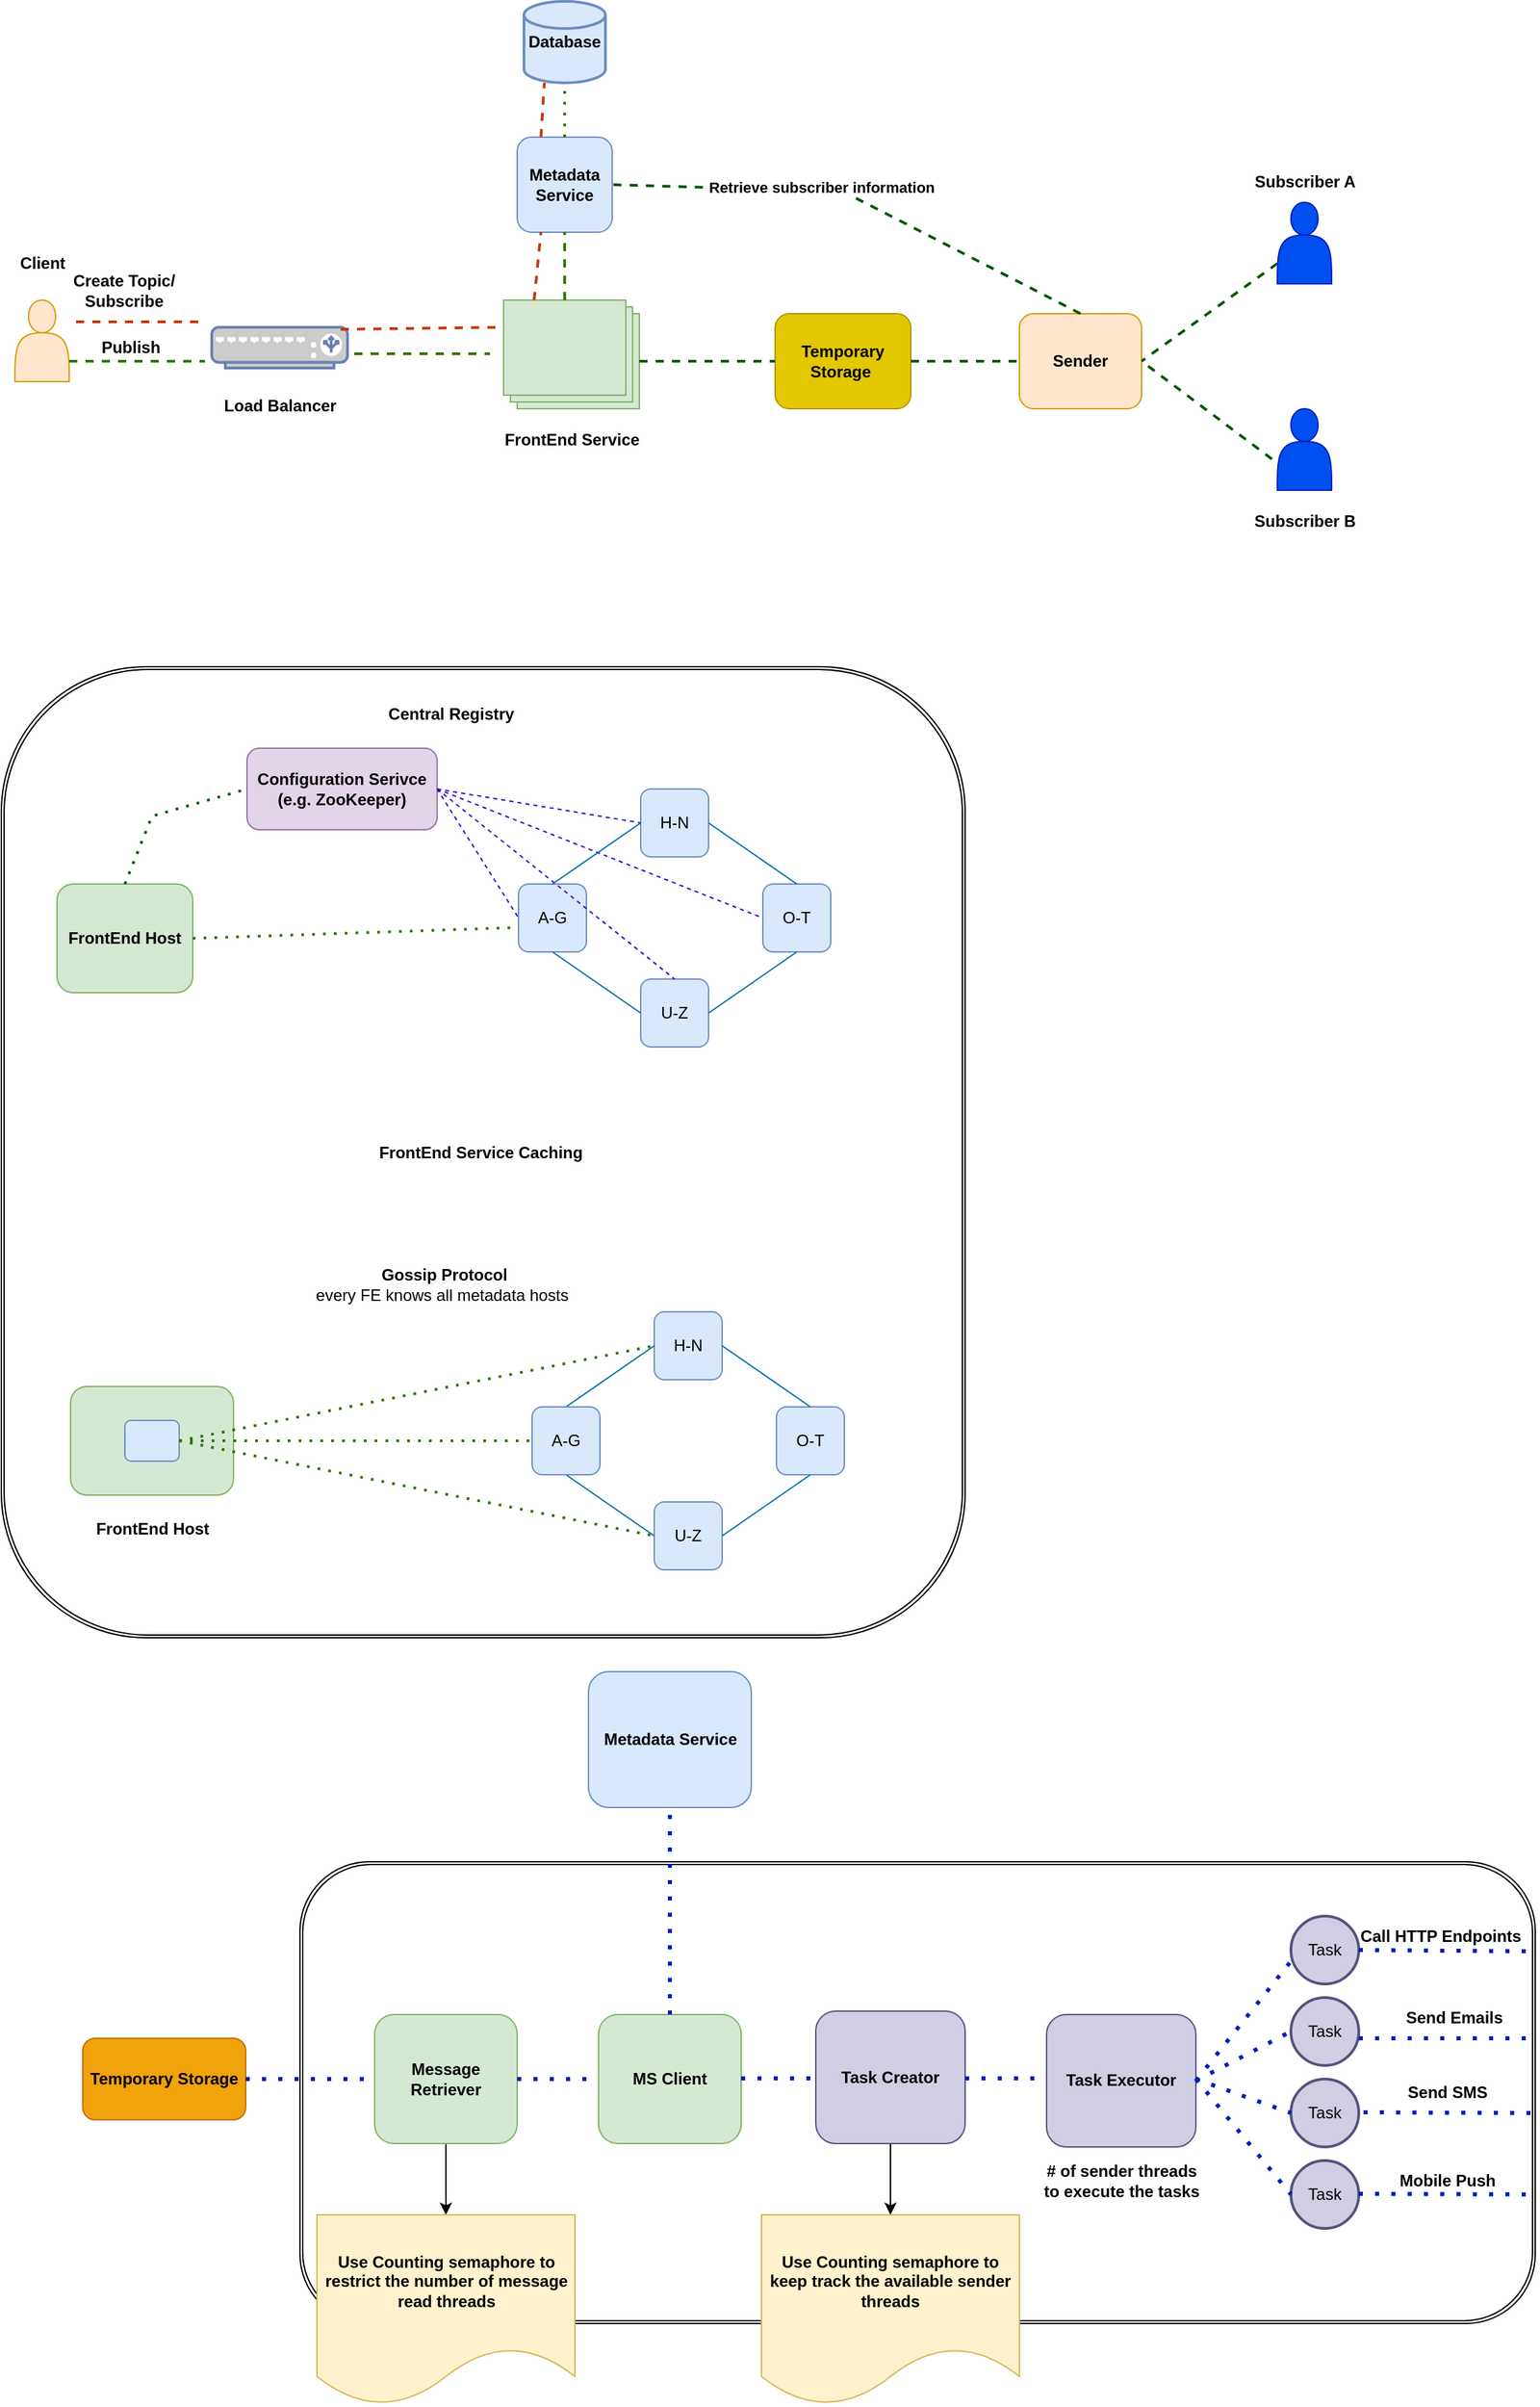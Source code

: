 <mxfile version="23.0.1" type="github">
  <diagram name="Page-1" id="kw73sMLuFBZzSXrxka9F">
    <mxGraphModel dx="1591" dy="1071" grid="1" gridSize="10" guides="1" tooltips="1" connect="1" arrows="1" fold="1" page="1" pageScale="1" pageWidth="827" pageHeight="1169" math="0" shadow="0">
      <root>
        <mxCell id="0" />
        <mxCell id="1" parent="0" />
        <mxCell id="LD-EiIfS64pIhnvLD3iC-20" value="" style="shape=actor;whiteSpace=wrap;html=1;fillColor=#ffe6cc;strokeColor=#d79b00;" vertex="1" parent="1">
          <mxGeometry x="40" y="240" width="40" height="60" as="geometry" />
        </mxCell>
        <mxCell id="LD-EiIfS64pIhnvLD3iC-21" value="&lt;b&gt;Client&lt;/b&gt;" style="text;html=1;align=center;verticalAlign=middle;resizable=0;points=[];autosize=1;strokeColor=none;fillColor=none;" vertex="1" parent="1">
          <mxGeometry x="30" y="198" width="60" height="30" as="geometry" />
        </mxCell>
        <mxCell id="LD-EiIfS64pIhnvLD3iC-37" value="" style="group" vertex="1" connectable="0" parent="1">
          <mxGeometry x="180" y="260" width="110" height="73" as="geometry" />
        </mxCell>
        <mxCell id="LD-EiIfS64pIhnvLD3iC-35" value="" style="fontColor=#0066CC;verticalAlign=top;verticalLabelPosition=bottom;labelPosition=center;align=center;html=1;outlineConnect=0;fillColor=#CCCCCC;strokeColor=#6881B3;gradientColor=none;gradientDirection=north;strokeWidth=2;shape=mxgraph.networks.load_balancer;" vertex="1" parent="LD-EiIfS64pIhnvLD3iC-37">
          <mxGeometry x="5" width="100" height="30" as="geometry" />
        </mxCell>
        <mxCell id="LD-EiIfS64pIhnvLD3iC-36" value="&lt;b&gt;Load Balancer&lt;/b&gt;" style="text;html=1;align=center;verticalAlign=middle;resizable=0;points=[];autosize=1;strokeColor=none;fillColor=none;" vertex="1" parent="LD-EiIfS64pIhnvLD3iC-37">
          <mxGeometry y="43" width="110" height="30" as="geometry" />
        </mxCell>
        <mxCell id="LD-EiIfS64pIhnvLD3iC-41" value="" style="verticalLabelPosition=bottom;verticalAlign=top;html=1;shape=mxgraph.basic.layered_rect;dx=10;outlineConnect=0;whiteSpace=wrap;fillColor=#d5e8d4;strokeColor=#82b366;" vertex="1" parent="1">
          <mxGeometry x="400" y="240" width="100" height="80" as="geometry" />
        </mxCell>
        <mxCell id="LD-EiIfS64pIhnvLD3iC-42" value="" style="endArrow=none;dashed=1;html=1;rounded=0;exitX=1;exitY=0.75;exitDx=0;exitDy=0;strokeWidth=2;fillColor=#60a917;strokeColor=#2D7600;" edge="1" parent="1">
          <mxGeometry width="50" height="50" relative="1" as="geometry">
            <mxPoint x="290" y="279.5" as="sourcePoint" />
            <mxPoint x="390" y="279.5" as="targetPoint" />
          </mxGeometry>
        </mxCell>
        <mxCell id="LD-EiIfS64pIhnvLD3iC-43" value="&lt;b&gt;FrontEnd Service&lt;/b&gt;" style="text;html=1;align=center;verticalAlign=middle;resizable=0;points=[];autosize=1;strokeColor=none;fillColor=none;" vertex="1" parent="1">
          <mxGeometry x="390" y="328" width="120" height="30" as="geometry" />
        </mxCell>
        <mxCell id="LD-EiIfS64pIhnvLD3iC-44" value="&lt;b&gt;Metadata Service&lt;/b&gt;" style="rounded=1;whiteSpace=wrap;html=1;fillColor=#dae8fc;strokeColor=#6c8ebf;" vertex="1" parent="1">
          <mxGeometry x="410" y="120" width="70" height="70" as="geometry" />
        </mxCell>
        <mxCell id="LD-EiIfS64pIhnvLD3iC-45" value="&lt;b&gt;Database&lt;/b&gt;" style="strokeWidth=2;html=1;shape=mxgraph.flowchart.database;whiteSpace=wrap;fillColor=#dae8fc;strokeColor=#6c8ebf;" vertex="1" parent="1">
          <mxGeometry x="415" y="20" width="60" height="60" as="geometry" />
        </mxCell>
        <mxCell id="LD-EiIfS64pIhnvLD3iC-46" value="" style="endArrow=none;dashed=1;html=1;rounded=0;exitX=0;exitY=0;exitDx=45;exitDy=0;exitPerimeter=0;entryX=0.5;entryY=1;entryDx=0;entryDy=0;strokeWidth=2;fillColor=#60a917;strokeColor=#2D7600;" edge="1" parent="1" source="LD-EiIfS64pIhnvLD3iC-41" target="LD-EiIfS64pIhnvLD3iC-44">
          <mxGeometry width="50" height="50" relative="1" as="geometry">
            <mxPoint x="390" y="240" as="sourcePoint" />
            <mxPoint x="440" y="190" as="targetPoint" />
          </mxGeometry>
        </mxCell>
        <mxCell id="LD-EiIfS64pIhnvLD3iC-47" value="" style="endArrow=none;dashed=1;html=1;dashPattern=1 3;strokeWidth=2;rounded=0;exitX=0.5;exitY=0;exitDx=0;exitDy=0;entryX=0.5;entryY=1;entryDx=0;entryDy=0;entryPerimeter=0;fillColor=#60a917;strokeColor=#2D7600;" edge="1" parent="1" source="LD-EiIfS64pIhnvLD3iC-44" target="LD-EiIfS64pIhnvLD3iC-45">
          <mxGeometry width="50" height="50" relative="1" as="geometry">
            <mxPoint x="390" y="240" as="sourcePoint" />
            <mxPoint x="440" y="190" as="targetPoint" />
          </mxGeometry>
        </mxCell>
        <mxCell id="LD-EiIfS64pIhnvLD3iC-48" value="&lt;b&gt;Temporary Storage&amp;nbsp;&lt;/b&gt;" style="rounded=1;whiteSpace=wrap;html=1;fillColor=#e3c800;strokeColor=#B09500;fontColor=#000000;" vertex="1" parent="1">
          <mxGeometry x="600" y="250" width="100" height="70" as="geometry" />
        </mxCell>
        <mxCell id="LD-EiIfS64pIhnvLD3iC-49" value="" style="endArrow=none;dashed=1;html=1;rounded=0;exitX=0;exitY=0;exitDx=100;exitDy=45;exitPerimeter=0;entryX=0;entryY=0.5;entryDx=0;entryDy=0;strokeWidth=2;fillColor=#008a00;strokeColor=#005700;" edge="1" parent="1" source="LD-EiIfS64pIhnvLD3iC-41" target="LD-EiIfS64pIhnvLD3iC-48">
          <mxGeometry width="50" height="50" relative="1" as="geometry">
            <mxPoint x="390" y="240" as="sourcePoint" />
            <mxPoint x="440" y="190" as="targetPoint" />
          </mxGeometry>
        </mxCell>
        <mxCell id="LD-EiIfS64pIhnvLD3iC-50" value="&lt;b&gt;Sender&lt;/b&gt;" style="rounded=1;whiteSpace=wrap;html=1;fillColor=#ffe6cc;strokeColor=#d79b00;" vertex="1" parent="1">
          <mxGeometry x="780" y="250" width="90" height="70" as="geometry" />
        </mxCell>
        <mxCell id="LD-EiIfS64pIhnvLD3iC-56" value="" style="endArrow=none;dashed=1;html=1;rounded=0;entryX=1;entryY=0.5;entryDx=0;entryDy=0;exitX=0;exitY=0.75;exitDx=0;exitDy=0;strokeWidth=2;fillColor=#008a00;strokeColor=#005700;" edge="1" parent="1" source="LD-EiIfS64pIhnvLD3iC-54" target="LD-EiIfS64pIhnvLD3iC-50">
          <mxGeometry width="50" height="50" relative="1" as="geometry">
            <mxPoint x="390" y="240" as="sourcePoint" />
            <mxPoint x="440" y="190" as="targetPoint" />
          </mxGeometry>
        </mxCell>
        <mxCell id="LD-EiIfS64pIhnvLD3iC-57" value="" style="endArrow=none;dashed=1;html=1;rounded=0;entryX=1;entryY=0.5;entryDx=0;entryDy=0;exitX=-0.1;exitY=0.617;exitDx=0;exitDy=0;strokeWidth=2;exitPerimeter=0;fillColor=#008a00;strokeColor=#005700;" edge="1" parent="1" source="LD-EiIfS64pIhnvLD3iC-55" target="LD-EiIfS64pIhnvLD3iC-50">
          <mxGeometry width="50" height="50" relative="1" as="geometry">
            <mxPoint x="980" y="223" as="sourcePoint" />
            <mxPoint x="880" y="295" as="targetPoint" />
          </mxGeometry>
        </mxCell>
        <mxCell id="LD-EiIfS64pIhnvLD3iC-59" value="" style="group" vertex="1" connectable="0" parent="1">
          <mxGeometry x="945" y="138" width="95" height="90" as="geometry" />
        </mxCell>
        <mxCell id="LD-EiIfS64pIhnvLD3iC-54" value="" style="shape=actor;whiteSpace=wrap;html=1;fillColor=#0050ef;strokeColor=#001DBC;fontColor=#ffffff;" vertex="1" parent="LD-EiIfS64pIhnvLD3iC-59">
          <mxGeometry x="25" y="30" width="40" height="60" as="geometry" />
        </mxCell>
        <mxCell id="LD-EiIfS64pIhnvLD3iC-58" value="&lt;b&gt;Subscriber A&lt;/b&gt;" style="text;html=1;align=center;verticalAlign=middle;resizable=0;points=[];autosize=1;strokeColor=none;fillColor=none;" vertex="1" parent="LD-EiIfS64pIhnvLD3iC-59">
          <mxGeometry x="-5" width="100" height="30" as="geometry" />
        </mxCell>
        <mxCell id="LD-EiIfS64pIhnvLD3iC-61" value="" style="group" vertex="1" connectable="0" parent="1">
          <mxGeometry x="945" y="320" width="95" height="98" as="geometry" />
        </mxCell>
        <mxCell id="LD-EiIfS64pIhnvLD3iC-55" value="" style="shape=actor;whiteSpace=wrap;html=1;fillColor=#0050ef;fontColor=#ffffff;strokeColor=#001DBC;" vertex="1" parent="LD-EiIfS64pIhnvLD3iC-61">
          <mxGeometry x="25" width="40" height="60" as="geometry" />
        </mxCell>
        <mxCell id="LD-EiIfS64pIhnvLD3iC-60" value="&lt;b&gt;Subscriber B&lt;/b&gt;" style="text;html=1;align=center;verticalAlign=middle;resizable=0;points=[];autosize=1;strokeColor=none;fillColor=none;" vertex="1" parent="LD-EiIfS64pIhnvLD3iC-61">
          <mxGeometry x="-5" y="68" width="100" height="30" as="geometry" />
        </mxCell>
        <mxCell id="LD-EiIfS64pIhnvLD3iC-62" value="" style="endArrow=none;dashed=1;html=1;rounded=0;exitX=0.5;exitY=0;exitDx=0;exitDy=0;entryX=1;entryY=0.5;entryDx=0;entryDy=0;strokeWidth=2;fillColor=#008a00;strokeColor=#005700;" edge="1" parent="1" source="LD-EiIfS64pIhnvLD3iC-50" target="LD-EiIfS64pIhnvLD3iC-44">
          <mxGeometry width="50" height="50" relative="1" as="geometry">
            <mxPoint x="390" y="240" as="sourcePoint" />
            <mxPoint x="440" y="190" as="targetPoint" />
            <Array as="points">
              <mxPoint x="650" y="160" />
            </Array>
          </mxGeometry>
        </mxCell>
        <mxCell id="LD-EiIfS64pIhnvLD3iC-63" value="&lt;b&gt;Retrieve subscriber information&lt;/b&gt;" style="edgeLabel;html=1;align=center;verticalAlign=middle;resizable=0;points=[];" vertex="1" connectable="0" parent="LD-EiIfS64pIhnvLD3iC-62">
          <mxGeometry x="0.161" y="-3" relative="1" as="geometry">
            <mxPoint as="offset" />
          </mxGeometry>
        </mxCell>
        <mxCell id="LD-EiIfS64pIhnvLD3iC-64" value="" style="endArrow=none;dashed=1;html=1;rounded=0;exitX=1;exitY=0.5;exitDx=0;exitDy=0;entryX=0;entryY=0.5;entryDx=0;entryDy=0;strokeWidth=2;fillColor=#008a00;strokeColor=#005700;" edge="1" parent="1" source="LD-EiIfS64pIhnvLD3iC-48" target="LD-EiIfS64pIhnvLD3iC-50">
          <mxGeometry width="50" height="50" relative="1" as="geometry">
            <mxPoint x="390" y="240" as="sourcePoint" />
            <mxPoint x="440" y="190" as="targetPoint" />
          </mxGeometry>
        </mxCell>
        <mxCell id="LD-EiIfS64pIhnvLD3iC-67" value="" style="group" vertex="1" connectable="0" parent="1">
          <mxGeometry x="75" y="213" width="105" height="43" as="geometry" />
        </mxCell>
        <mxCell id="LD-EiIfS64pIhnvLD3iC-65" value="" style="endArrow=none;dashed=1;html=1;rounded=0;exitX=-0.071;exitY=-0.133;exitDx=0;exitDy=0;exitPerimeter=0;fillColor=#fa6800;strokeColor=#C73500;strokeWidth=2;" edge="1" parent="LD-EiIfS64pIhnvLD3iC-67" source="LD-EiIfS64pIhnvLD3iC-39">
          <mxGeometry width="50" height="50" relative="1" as="geometry">
            <mxPoint x="315" y="27" as="sourcePoint" />
            <mxPoint x="105" y="43" as="targetPoint" />
          </mxGeometry>
        </mxCell>
        <mxCell id="LD-EiIfS64pIhnvLD3iC-66" value="&lt;b&gt;Create Topic/&lt;br&gt;Subscribe&lt;/b&gt;" style="text;html=1;align=center;verticalAlign=middle;resizable=0;points=[];autosize=1;strokeColor=none;fillColor=none;" vertex="1" parent="LD-EiIfS64pIhnvLD3iC-67">
          <mxGeometry x="-5" width="100" height="40" as="geometry" />
        </mxCell>
        <mxCell id="LD-EiIfS64pIhnvLD3iC-68" value="" style="group" vertex="1" connectable="0" parent="1">
          <mxGeometry x="90" y="260" width="90" height="30" as="geometry" />
        </mxCell>
        <mxCell id="LD-EiIfS64pIhnvLD3iC-38" value="" style="endArrow=none;dashed=1;html=1;rounded=0;exitX=1;exitY=0.75;exitDx=0;exitDy=0;strokeWidth=2;fillColor=#60a917;strokeColor=#2D7600;" edge="1" parent="LD-EiIfS64pIhnvLD3iC-68" source="LD-EiIfS64pIhnvLD3iC-20">
          <mxGeometry width="50" height="50" relative="1" as="geometry">
            <mxPoint x="300" y="220" as="sourcePoint" />
            <mxPoint x="90" y="25" as="targetPoint" />
          </mxGeometry>
        </mxCell>
        <mxCell id="LD-EiIfS64pIhnvLD3iC-39" value="&lt;b&gt;Publish&lt;/b&gt;" style="text;html=1;align=center;verticalAlign=middle;resizable=0;points=[];autosize=1;strokeColor=none;fillColor=none;" vertex="1" parent="LD-EiIfS64pIhnvLD3iC-68">
          <mxGeometry width="70" height="30" as="geometry" />
        </mxCell>
        <mxCell id="LD-EiIfS64pIhnvLD3iC-69" value="" style="endArrow=none;dashed=1;html=1;rounded=0;exitX=0.95;exitY=0.05;exitDx=0;exitDy=0;exitPerimeter=0;strokeWidth=2;fillColor=#fa6800;strokeColor=#C73500;" edge="1" parent="1" source="LD-EiIfS64pIhnvLD3iC-35">
          <mxGeometry width="50" height="50" relative="1" as="geometry">
            <mxPoint x="390" y="240" as="sourcePoint" />
            <mxPoint x="400" y="260" as="targetPoint" />
          </mxGeometry>
        </mxCell>
        <mxCell id="LD-EiIfS64pIhnvLD3iC-70" value="" style="endArrow=none;dashed=1;html=1;rounded=0;exitX=0;exitY=0;exitDx=22.5;exitDy=0;exitPerimeter=0;entryX=0.25;entryY=1;entryDx=0;entryDy=0;fillColor=#fa6800;strokeColor=#C73500;strokeWidth=2;" edge="1" parent="1" source="LD-EiIfS64pIhnvLD3iC-41" target="LD-EiIfS64pIhnvLD3iC-44">
          <mxGeometry width="50" height="50" relative="1" as="geometry">
            <mxPoint x="390" y="240" as="sourcePoint" />
            <mxPoint x="440" y="190" as="targetPoint" />
          </mxGeometry>
        </mxCell>
        <mxCell id="LD-EiIfS64pIhnvLD3iC-71" value="" style="endArrow=none;dashed=1;html=1;rounded=0;exitX=0.25;exitY=0;exitDx=0;exitDy=0;entryX=0.25;entryY=1;entryDx=0;entryDy=0;entryPerimeter=0;strokeWidth=2;fillColor=#fa6800;strokeColor=#C73500;" edge="1" parent="1" source="LD-EiIfS64pIhnvLD3iC-44" target="LD-EiIfS64pIhnvLD3iC-45">
          <mxGeometry width="50" height="50" relative="1" as="geometry">
            <mxPoint x="390" y="240" as="sourcePoint" />
            <mxPoint x="440" y="190" as="targetPoint" />
          </mxGeometry>
        </mxCell>
        <mxCell id="LD-EiIfS64pIhnvLD3iC-106" value="" style="group" vertex="1" connectable="0" parent="1">
          <mxGeometry x="30" y="510" width="710" height="715" as="geometry" />
        </mxCell>
        <mxCell id="LD-EiIfS64pIhnvLD3iC-105" value="&lt;b&gt;FrontEnd Service Caching&amp;nbsp;&lt;/b&gt;" style="shape=ext;double=1;rounded=1;whiteSpace=wrap;html=1;" vertex="1" parent="LD-EiIfS64pIhnvLD3iC-106">
          <mxGeometry width="710" height="715" as="geometry" />
        </mxCell>
        <mxCell id="LD-EiIfS64pIhnvLD3iC-72" value="&lt;b&gt;FrontEnd Host&lt;/b&gt;" style="rounded=1;whiteSpace=wrap;html=1;fillColor=#d5e8d4;strokeColor=#82b366;" vertex="1" parent="LD-EiIfS64pIhnvLD3iC-106">
          <mxGeometry x="41" y="160" width="100" height="80" as="geometry" />
        </mxCell>
        <mxCell id="LD-EiIfS64pIhnvLD3iC-73" value="&lt;b&gt;Configuration Serivce (e.g. ZooKeeper)&lt;/b&gt;" style="rounded=1;whiteSpace=wrap;html=1;fillColor=#e1d5e7;strokeColor=#9673a6;" vertex="1" parent="LD-EiIfS64pIhnvLD3iC-106">
          <mxGeometry x="181" y="60" width="140" height="60" as="geometry" />
        </mxCell>
        <mxCell id="LD-EiIfS64pIhnvLD3iC-74" value="A-G" style="rounded=1;whiteSpace=wrap;html=1;fillColor=#dae8fc;strokeColor=#6c8ebf;" vertex="1" parent="LD-EiIfS64pIhnvLD3iC-106">
          <mxGeometry x="381" y="160" width="50" height="50" as="geometry" />
        </mxCell>
        <mxCell id="LD-EiIfS64pIhnvLD3iC-75" value="H-N" style="rounded=1;whiteSpace=wrap;html=1;fillColor=#dae8fc;strokeColor=#6c8ebf;" vertex="1" parent="LD-EiIfS64pIhnvLD3iC-106">
          <mxGeometry x="471" y="90" width="50" height="50" as="geometry" />
        </mxCell>
        <mxCell id="LD-EiIfS64pIhnvLD3iC-76" value="O-T" style="rounded=1;whiteSpace=wrap;html=1;fillColor=#dae8fc;strokeColor=#6c8ebf;" vertex="1" parent="LD-EiIfS64pIhnvLD3iC-106">
          <mxGeometry x="561" y="160" width="50" height="50" as="geometry" />
        </mxCell>
        <mxCell id="LD-EiIfS64pIhnvLD3iC-77" value="U-Z" style="rounded=1;whiteSpace=wrap;html=1;fillColor=#dae8fc;strokeColor=#6c8ebf;" vertex="1" parent="LD-EiIfS64pIhnvLD3iC-106">
          <mxGeometry x="471" y="230" width="50" height="50" as="geometry" />
        </mxCell>
        <mxCell id="LD-EiIfS64pIhnvLD3iC-78" value="" style="endArrow=none;dashed=1;html=1;dashPattern=1 3;strokeWidth=2;rounded=0;exitX=0.5;exitY=0;exitDx=0;exitDy=0;entryX=0;entryY=0.5;entryDx=0;entryDy=0;fillColor=#008a00;strokeColor=#005700;" edge="1" parent="LD-EiIfS64pIhnvLD3iC-106" source="LD-EiIfS64pIhnvLD3iC-72" target="LD-EiIfS64pIhnvLD3iC-73">
          <mxGeometry width="50" height="50" relative="1" as="geometry">
            <mxPoint x="461" y="470" as="sourcePoint" />
            <mxPoint x="511" y="420" as="targetPoint" />
            <Array as="points">
              <mxPoint x="111" y="110" />
            </Array>
          </mxGeometry>
        </mxCell>
        <mxCell id="LD-EiIfS64pIhnvLD3iC-79" value="" style="endArrow=none;dashed=1;html=1;rounded=0;exitX=1;exitY=0.5;exitDx=0;exitDy=0;entryX=0;entryY=0.5;entryDx=0;entryDy=0;fillColor=#6a00ff;strokeColor=#3700CC;" edge="1" parent="LD-EiIfS64pIhnvLD3iC-106" source="LD-EiIfS64pIhnvLD3iC-73" target="LD-EiIfS64pIhnvLD3iC-75">
          <mxGeometry width="50" height="50" relative="1" as="geometry">
            <mxPoint x="461" y="470" as="sourcePoint" />
            <mxPoint x="511" y="420" as="targetPoint" />
          </mxGeometry>
        </mxCell>
        <mxCell id="LD-EiIfS64pIhnvLD3iC-80" value="" style="endArrow=none;dashed=1;html=1;rounded=0;entryX=0;entryY=0.5;entryDx=0;entryDy=0;fillColor=#6a00ff;strokeColor=#3700CC;" edge="1" parent="LD-EiIfS64pIhnvLD3iC-106" target="LD-EiIfS64pIhnvLD3iC-74">
          <mxGeometry width="50" height="50" relative="1" as="geometry">
            <mxPoint x="321" y="90" as="sourcePoint" />
            <mxPoint x="481" y="125" as="targetPoint" />
          </mxGeometry>
        </mxCell>
        <mxCell id="LD-EiIfS64pIhnvLD3iC-81" value="" style="endArrow=none;dashed=1;html=1;rounded=0;exitX=1;exitY=0.5;exitDx=0;exitDy=0;entryX=0;entryY=0.5;entryDx=0;entryDy=0;fillColor=#6a00ff;strokeColor=#3700CC;" edge="1" parent="LD-EiIfS64pIhnvLD3iC-106" source="LD-EiIfS64pIhnvLD3iC-73" target="LD-EiIfS64pIhnvLD3iC-76">
          <mxGeometry width="50" height="50" relative="1" as="geometry">
            <mxPoint x="341" y="110" as="sourcePoint" />
            <mxPoint x="491" y="135" as="targetPoint" />
          </mxGeometry>
        </mxCell>
        <mxCell id="LD-EiIfS64pIhnvLD3iC-82" value="" style="endArrow=none;dashed=1;html=1;rounded=0;exitX=1;exitY=0.5;exitDx=0;exitDy=0;entryX=0.5;entryY=0;entryDx=0;entryDy=0;fillColor=#6a00ff;strokeColor=#3700CC;" edge="1" parent="LD-EiIfS64pIhnvLD3iC-106" source="LD-EiIfS64pIhnvLD3iC-73" target="LD-EiIfS64pIhnvLD3iC-77">
          <mxGeometry width="50" height="50" relative="1" as="geometry">
            <mxPoint x="351" y="120" as="sourcePoint" />
            <mxPoint x="501" y="145" as="targetPoint" />
          </mxGeometry>
        </mxCell>
        <mxCell id="LD-EiIfS64pIhnvLD3iC-83" value="" style="endArrow=none;html=1;rounded=0;exitX=0.5;exitY=0;exitDx=0;exitDy=0;entryX=0;entryY=0.5;entryDx=0;entryDy=0;fillColor=#1ba1e2;strokeColor=#006EAF;" edge="1" parent="LD-EiIfS64pIhnvLD3iC-106" source="LD-EiIfS64pIhnvLD3iC-74" target="LD-EiIfS64pIhnvLD3iC-75">
          <mxGeometry width="50" height="50" relative="1" as="geometry">
            <mxPoint x="461" y="470" as="sourcePoint" />
            <mxPoint x="511" y="420" as="targetPoint" />
          </mxGeometry>
        </mxCell>
        <mxCell id="LD-EiIfS64pIhnvLD3iC-84" value="" style="endArrow=none;html=1;rounded=0;exitX=1;exitY=0.5;exitDx=0;exitDy=0;entryX=0.5;entryY=0;entryDx=0;entryDy=0;fillColor=#1ba1e2;strokeColor=#006EAF;" edge="1" parent="LD-EiIfS64pIhnvLD3iC-106" source="LD-EiIfS64pIhnvLD3iC-75" target="LD-EiIfS64pIhnvLD3iC-76">
          <mxGeometry width="50" height="50" relative="1" as="geometry">
            <mxPoint x="461" y="470" as="sourcePoint" />
            <mxPoint x="511" y="420" as="targetPoint" />
          </mxGeometry>
        </mxCell>
        <mxCell id="LD-EiIfS64pIhnvLD3iC-85" value="" style="endArrow=none;html=1;rounded=0;exitX=1;exitY=0.5;exitDx=0;exitDy=0;entryX=0.5;entryY=1;entryDx=0;entryDy=0;fillColor=#1ba1e2;strokeColor=#006EAF;" edge="1" parent="LD-EiIfS64pIhnvLD3iC-106" source="LD-EiIfS64pIhnvLD3iC-77" target="LD-EiIfS64pIhnvLD3iC-76">
          <mxGeometry width="50" height="50" relative="1" as="geometry">
            <mxPoint x="531" y="125" as="sourcePoint" />
            <mxPoint x="596" y="170" as="targetPoint" />
          </mxGeometry>
        </mxCell>
        <mxCell id="LD-EiIfS64pIhnvLD3iC-86" value="" style="endArrow=none;html=1;rounded=0;exitX=0.5;exitY=1;exitDx=0;exitDy=0;entryX=0;entryY=0.5;entryDx=0;entryDy=0;fillColor=#1ba1e2;strokeColor=#006EAF;" edge="1" parent="LD-EiIfS64pIhnvLD3iC-106" source="LD-EiIfS64pIhnvLD3iC-74" target="LD-EiIfS64pIhnvLD3iC-77">
          <mxGeometry width="50" height="50" relative="1" as="geometry">
            <mxPoint x="541" y="135" as="sourcePoint" />
            <mxPoint x="606" y="180" as="targetPoint" />
          </mxGeometry>
        </mxCell>
        <mxCell id="LD-EiIfS64pIhnvLD3iC-87" value="" style="endArrow=none;dashed=1;html=1;dashPattern=1 3;strokeWidth=2;rounded=0;exitX=1;exitY=0.5;exitDx=0;exitDy=0;entryX=0;entryY=0.64;entryDx=0;entryDy=0;entryPerimeter=0;fillColor=#60a917;strokeColor=#2D7600;" edge="1" parent="LD-EiIfS64pIhnvLD3iC-106" source="LD-EiIfS64pIhnvLD3iC-72" target="LD-EiIfS64pIhnvLD3iC-74">
          <mxGeometry width="50" height="50" relative="1" as="geometry">
            <mxPoint x="461" y="470" as="sourcePoint" />
            <mxPoint x="511" y="420" as="targetPoint" />
          </mxGeometry>
        </mxCell>
        <mxCell id="LD-EiIfS64pIhnvLD3iC-88" value="&lt;b&gt;Central Registry&lt;/b&gt;" style="text;html=1;align=center;verticalAlign=middle;resizable=0;points=[];autosize=1;strokeColor=none;fillColor=none;" vertex="1" parent="LD-EiIfS64pIhnvLD3iC-106">
          <mxGeometry x="271" y="20" width="120" height="30" as="geometry" />
        </mxCell>
        <mxCell id="LD-EiIfS64pIhnvLD3iC-89" value="" style="rounded=1;whiteSpace=wrap;html=1;fillColor=#d5e8d4;strokeColor=#82b366;" vertex="1" parent="LD-EiIfS64pIhnvLD3iC-106">
          <mxGeometry x="51" y="530" width="120" height="80" as="geometry" />
        </mxCell>
        <mxCell id="LD-EiIfS64pIhnvLD3iC-90" value="" style="rounded=1;whiteSpace=wrap;html=1;fillColor=#dae8fc;strokeColor=#6c8ebf;" vertex="1" parent="LD-EiIfS64pIhnvLD3iC-106">
          <mxGeometry x="91" y="555" width="40" height="30" as="geometry" />
        </mxCell>
        <mxCell id="LD-EiIfS64pIhnvLD3iC-91" value="" style="group" vertex="1" connectable="0" parent="LD-EiIfS64pIhnvLD3iC-106">
          <mxGeometry x="391" y="475" width="230" height="190" as="geometry" />
        </mxCell>
        <mxCell id="LD-EiIfS64pIhnvLD3iC-92" value="H-N" style="rounded=1;whiteSpace=wrap;html=1;fillColor=#dae8fc;strokeColor=#6c8ebf;" vertex="1" parent="LD-EiIfS64pIhnvLD3iC-91">
          <mxGeometry x="90" width="50" height="50" as="geometry" />
        </mxCell>
        <mxCell id="LD-EiIfS64pIhnvLD3iC-93" value="O-T" style="rounded=1;whiteSpace=wrap;html=1;fillColor=#dae8fc;strokeColor=#6c8ebf;" vertex="1" parent="LD-EiIfS64pIhnvLD3iC-91">
          <mxGeometry x="180" y="70" width="50" height="50" as="geometry" />
        </mxCell>
        <mxCell id="LD-EiIfS64pIhnvLD3iC-94" value="U-Z" style="rounded=1;whiteSpace=wrap;html=1;fillColor=#dae8fc;strokeColor=#6c8ebf;" vertex="1" parent="LD-EiIfS64pIhnvLD3iC-91">
          <mxGeometry x="90" y="140" width="50" height="50" as="geometry" />
        </mxCell>
        <mxCell id="LD-EiIfS64pIhnvLD3iC-95" value="" style="endArrow=none;html=1;rounded=0;exitX=0.5;exitY=0;exitDx=0;exitDy=0;entryX=0;entryY=0.5;entryDx=0;entryDy=0;fillColor=#1ba1e2;strokeColor=#006EAF;" edge="1" parent="LD-EiIfS64pIhnvLD3iC-91" target="LD-EiIfS64pIhnvLD3iC-92">
          <mxGeometry width="50" height="50" relative="1" as="geometry">
            <mxPoint x="25" y="70" as="sourcePoint" />
            <mxPoint x="130" y="330" as="targetPoint" />
          </mxGeometry>
        </mxCell>
        <mxCell id="LD-EiIfS64pIhnvLD3iC-96" value="" style="endArrow=none;html=1;rounded=0;exitX=1;exitY=0.5;exitDx=0;exitDy=0;entryX=0.5;entryY=0;entryDx=0;entryDy=0;fillColor=#1ba1e2;strokeColor=#006EAF;" edge="1" parent="LD-EiIfS64pIhnvLD3iC-91" source="LD-EiIfS64pIhnvLD3iC-92" target="LD-EiIfS64pIhnvLD3iC-93">
          <mxGeometry width="50" height="50" relative="1" as="geometry">
            <mxPoint x="80" y="380" as="sourcePoint" />
            <mxPoint x="130" y="330" as="targetPoint" />
          </mxGeometry>
        </mxCell>
        <mxCell id="LD-EiIfS64pIhnvLD3iC-97" value="" style="endArrow=none;html=1;rounded=0;exitX=1;exitY=0.5;exitDx=0;exitDy=0;entryX=0.5;entryY=1;entryDx=0;entryDy=0;fillColor=#1ba1e2;strokeColor=#006EAF;" edge="1" parent="LD-EiIfS64pIhnvLD3iC-91" source="LD-EiIfS64pIhnvLD3iC-94" target="LD-EiIfS64pIhnvLD3iC-93">
          <mxGeometry width="50" height="50" relative="1" as="geometry">
            <mxPoint x="150" y="35" as="sourcePoint" />
            <mxPoint x="215" y="80" as="targetPoint" />
          </mxGeometry>
        </mxCell>
        <mxCell id="LD-EiIfS64pIhnvLD3iC-98" value="" style="endArrow=none;html=1;rounded=0;exitX=0.5;exitY=1;exitDx=0;exitDy=0;entryX=0;entryY=0.5;entryDx=0;entryDy=0;fillColor=#1ba1e2;strokeColor=#006EAF;" edge="1" parent="LD-EiIfS64pIhnvLD3iC-91" target="LD-EiIfS64pIhnvLD3iC-94">
          <mxGeometry width="50" height="50" relative="1" as="geometry">
            <mxPoint x="25" y="120" as="sourcePoint" />
            <mxPoint x="225" y="90" as="targetPoint" />
          </mxGeometry>
        </mxCell>
        <mxCell id="LD-EiIfS64pIhnvLD3iC-99" value="A-G" style="rounded=1;whiteSpace=wrap;html=1;fillColor=#dae8fc;strokeColor=#6c8ebf;" vertex="1" parent="LD-EiIfS64pIhnvLD3iC-91">
          <mxGeometry y="70" width="50" height="50" as="geometry" />
        </mxCell>
        <mxCell id="LD-EiIfS64pIhnvLD3iC-100" value="&lt;b&gt;FrontEnd Host&lt;/b&gt;" style="text;html=1;align=center;verticalAlign=middle;resizable=0;points=[];autosize=1;strokeColor=none;fillColor=none;" vertex="1" parent="LD-EiIfS64pIhnvLD3iC-106">
          <mxGeometry x="56" y="620" width="110" height="30" as="geometry" />
        </mxCell>
        <mxCell id="LD-EiIfS64pIhnvLD3iC-101" value="" style="endArrow=none;dashed=1;html=1;dashPattern=1 3;strokeWidth=2;rounded=0;exitX=1;exitY=0.5;exitDx=0;exitDy=0;entryX=0;entryY=0.5;entryDx=0;entryDy=0;fillColor=#60a917;strokeColor=#2D7600;" edge="1" parent="LD-EiIfS64pIhnvLD3iC-106" source="LD-EiIfS64pIhnvLD3iC-90" target="LD-EiIfS64pIhnvLD3iC-92">
          <mxGeometry width="50" height="50" relative="1" as="geometry">
            <mxPoint x="461" y="470" as="sourcePoint" />
            <mxPoint x="511" y="420" as="targetPoint" />
          </mxGeometry>
        </mxCell>
        <mxCell id="LD-EiIfS64pIhnvLD3iC-102" value="" style="endArrow=none;dashed=1;html=1;dashPattern=1 3;strokeWidth=2;rounded=0;exitX=1;exitY=0.5;exitDx=0;exitDy=0;entryX=0;entryY=0.5;entryDx=0;entryDy=0;fillColor=#60a917;strokeColor=#2D7600;" edge="1" parent="LD-EiIfS64pIhnvLD3iC-106" source="LD-EiIfS64pIhnvLD3iC-90" target="LD-EiIfS64pIhnvLD3iC-99">
          <mxGeometry width="50" height="50" relative="1" as="geometry">
            <mxPoint x="141" y="580" as="sourcePoint" />
            <mxPoint x="491" y="510" as="targetPoint" />
          </mxGeometry>
        </mxCell>
        <mxCell id="LD-EiIfS64pIhnvLD3iC-103" value="" style="endArrow=none;dashed=1;html=1;dashPattern=1 3;strokeWidth=2;rounded=0;exitX=1;exitY=0.5;exitDx=0;exitDy=0;entryX=0;entryY=0.5;entryDx=0;entryDy=0;fillColor=#60a917;strokeColor=#2D7600;" edge="1" parent="LD-EiIfS64pIhnvLD3iC-106" source="LD-EiIfS64pIhnvLD3iC-90" target="LD-EiIfS64pIhnvLD3iC-94">
          <mxGeometry width="50" height="50" relative="1" as="geometry">
            <mxPoint x="151" y="590" as="sourcePoint" />
            <mxPoint x="501" y="520" as="targetPoint" />
          </mxGeometry>
        </mxCell>
        <mxCell id="LD-EiIfS64pIhnvLD3iC-104" value="&lt;b&gt;Gossip Protocol&lt;/b&gt;&lt;br&gt;every FE knows all metadata hosts&amp;nbsp;" style="text;html=1;align=center;verticalAlign=middle;resizable=0;points=[];autosize=1;strokeColor=none;fillColor=none;" vertex="1" parent="LD-EiIfS64pIhnvLD3iC-106">
          <mxGeometry x="221" y="435" width="210" height="40" as="geometry" />
        </mxCell>
        <mxCell id="LD-EiIfS64pIhnvLD3iC-107" value="" style="shape=ext;double=1;rounded=1;whiteSpace=wrap;html=1;fontStyle=1" vertex="1" parent="1">
          <mxGeometry x="250" y="1390" width="910" height="340" as="geometry" />
        </mxCell>
        <mxCell id="LD-EiIfS64pIhnvLD3iC-108" value="&lt;b&gt;Temporary Storage&lt;/b&gt;" style="rounded=1;whiteSpace=wrap;html=1;fillColor=#f0a30a;fontColor=#000000;strokeColor=#BD7000;" vertex="1" parent="1">
          <mxGeometry x="90" y="1520" width="120" height="60" as="geometry" />
        </mxCell>
        <mxCell id="LD-EiIfS64pIhnvLD3iC-113" value="" style="edgeStyle=orthogonalEdgeStyle;rounded=0;orthogonalLoop=1;jettySize=auto;html=1;" edge="1" parent="1" source="LD-EiIfS64pIhnvLD3iC-109" target="LD-EiIfS64pIhnvLD3iC-110">
          <mxGeometry relative="1" as="geometry" />
        </mxCell>
        <mxCell id="LD-EiIfS64pIhnvLD3iC-109" value="&lt;b&gt;Message Retriever&lt;/b&gt;" style="rounded=1;whiteSpace=wrap;html=1;fillColor=#d5e8d4;strokeColor=#82b366;" vertex="1" parent="1">
          <mxGeometry x="305" y="1502.5" width="105" height="95" as="geometry" />
        </mxCell>
        <mxCell id="LD-EiIfS64pIhnvLD3iC-110" value="&lt;b&gt;Use Counting semaphore to restrict the number of message read threads&lt;/b&gt;" style="shape=document;whiteSpace=wrap;html=1;boundedLbl=1;fillColor=#fff2cc;strokeColor=#d6b656;rounded=1;" vertex="1" parent="1">
          <mxGeometry x="262.5" y="1650" width="190" height="140" as="geometry" />
        </mxCell>
        <mxCell id="LD-EiIfS64pIhnvLD3iC-115" value="&lt;b&gt;MS Client&lt;/b&gt;" style="rounded=1;whiteSpace=wrap;html=1;fillColor=#d5e8d4;strokeColor=#82b366;" vertex="1" parent="1">
          <mxGeometry x="470" y="1502.5" width="105" height="95" as="geometry" />
        </mxCell>
        <mxCell id="LD-EiIfS64pIhnvLD3iC-116" value="&lt;b&gt;Metadata Service&lt;/b&gt;" style="rounded=1;whiteSpace=wrap;html=1;fillColor=#dae8fc;strokeColor=#6c8ebf;" vertex="1" parent="1">
          <mxGeometry x="462.5" y="1250" width="120" height="100" as="geometry" />
        </mxCell>
        <mxCell id="LD-EiIfS64pIhnvLD3iC-118" value="" style="endArrow=none;dashed=1;html=1;dashPattern=1 3;strokeWidth=3;rounded=0;entryX=0.5;entryY=1;entryDx=0;entryDy=0;fillColor=#0050ef;strokeColor=#001DBC;" edge="1" parent="1" source="LD-EiIfS64pIhnvLD3iC-115" target="LD-EiIfS64pIhnvLD3iC-116">
          <mxGeometry width="50" height="50" relative="1" as="geometry">
            <mxPoint x="550" y="1390" as="sourcePoint" />
            <mxPoint x="600" y="1340" as="targetPoint" />
          </mxGeometry>
        </mxCell>
        <mxCell id="LD-EiIfS64pIhnvLD3iC-119" value="" style="endArrow=none;dashed=1;html=1;dashPattern=1 3;strokeWidth=3;rounded=0;exitX=1;exitY=0.5;exitDx=0;exitDy=0;entryX=0;entryY=0.5;entryDx=0;entryDy=0;fillColor=#0050ef;strokeColor=#001DBC;" edge="1" parent="1" source="LD-EiIfS64pIhnvLD3iC-108" target="LD-EiIfS64pIhnvLD3iC-109">
          <mxGeometry width="50" height="50" relative="1" as="geometry">
            <mxPoint x="550" y="1390" as="sourcePoint" />
            <mxPoint x="600" y="1340" as="targetPoint" />
          </mxGeometry>
        </mxCell>
        <mxCell id="LD-EiIfS64pIhnvLD3iC-120" value="" style="endArrow=none;dashed=1;html=1;dashPattern=1 3;strokeWidth=3;rounded=0;exitX=1;exitY=0.5;exitDx=0;exitDy=0;entryX=0;entryY=0.5;entryDx=0;entryDy=0;fillColor=#0050ef;strokeColor=#001DBC;" edge="1" parent="1" source="LD-EiIfS64pIhnvLD3iC-109" target="LD-EiIfS64pIhnvLD3iC-115">
          <mxGeometry width="50" height="50" relative="1" as="geometry">
            <mxPoint x="550" y="1390" as="sourcePoint" />
            <mxPoint x="600" y="1340" as="targetPoint" />
          </mxGeometry>
        </mxCell>
        <mxCell id="LD-EiIfS64pIhnvLD3iC-121" style="edgeStyle=orthogonalEdgeStyle;rounded=0;orthogonalLoop=1;jettySize=auto;html=1;exitX=0.5;exitY=1;exitDx=0;exitDy=0;" edge="1" parent="1" source="LD-EiIfS64pIhnvLD3iC-107" target="LD-EiIfS64pIhnvLD3iC-107">
          <mxGeometry relative="1" as="geometry" />
        </mxCell>
        <mxCell id="LD-EiIfS64pIhnvLD3iC-132" value="" style="edgeStyle=orthogonalEdgeStyle;rounded=0;orthogonalLoop=1;jettySize=auto;html=1;" edge="1" parent="1" source="LD-EiIfS64pIhnvLD3iC-123" target="LD-EiIfS64pIhnvLD3iC-131">
          <mxGeometry relative="1" as="geometry" />
        </mxCell>
        <mxCell id="LD-EiIfS64pIhnvLD3iC-123" value="&lt;b&gt;Task Creator&lt;/b&gt;" style="rounded=1;whiteSpace=wrap;html=1;fillColor=#d0cee2;strokeColor=#56517e;" vertex="1" parent="1">
          <mxGeometry x="630" y="1500" width="110" height="97.5" as="geometry" />
        </mxCell>
        <mxCell id="LD-EiIfS64pIhnvLD3iC-125" value="&lt;b&gt;Task Executor&lt;/b&gt;" style="rounded=1;whiteSpace=wrap;html=1;fillColor=#d0cee2;strokeColor=#56517e;" vertex="1" parent="1">
          <mxGeometry x="800" y="1502.5" width="110" height="97.5" as="geometry" />
        </mxCell>
        <mxCell id="LD-EiIfS64pIhnvLD3iC-126" value="" style="endArrow=none;dashed=1;html=1;dashPattern=1 3;strokeWidth=3;rounded=0;exitX=1;exitY=0.5;exitDx=0;exitDy=0;entryX=0;entryY=0.5;entryDx=0;entryDy=0;fillColor=#0050ef;strokeColor=#001DBC;" edge="1" parent="1">
          <mxGeometry width="50" height="50" relative="1" as="geometry">
            <mxPoint x="575" y="1549.5" as="sourcePoint" />
            <mxPoint x="635" y="1549.5" as="targetPoint" />
          </mxGeometry>
        </mxCell>
        <mxCell id="LD-EiIfS64pIhnvLD3iC-127" value="" style="endArrow=none;dashed=1;html=1;dashPattern=1 3;strokeWidth=3;rounded=0;exitX=1;exitY=0.5;exitDx=0;exitDy=0;entryX=0;entryY=0.5;entryDx=0;entryDy=0;fillColor=#0050ef;strokeColor=#001DBC;" edge="1" parent="1">
          <mxGeometry width="50" height="50" relative="1" as="geometry">
            <mxPoint x="740" y="1549.5" as="sourcePoint" />
            <mxPoint x="800" y="1549.5" as="targetPoint" />
          </mxGeometry>
        </mxCell>
        <mxCell id="LD-EiIfS64pIhnvLD3iC-130" value="&lt;b&gt;# of sender threads &lt;br&gt;to execute the tasks&lt;/b&gt;" style="text;html=1;align=center;verticalAlign=middle;resizable=0;points=[];autosize=1;strokeColor=none;fillColor=none;" vertex="1" parent="1">
          <mxGeometry x="785" y="1605" width="140" height="40" as="geometry" />
        </mxCell>
        <mxCell id="LD-EiIfS64pIhnvLD3iC-131" value="&lt;b&gt;Use Counting semaphore to keep track the available sender threads&lt;/b&gt;" style="shape=document;whiteSpace=wrap;html=1;boundedLbl=1;fillColor=#fff2cc;strokeColor=#d6b656;rounded=1;" vertex="1" parent="1">
          <mxGeometry x="590" y="1650" width="190" height="140" as="geometry" />
        </mxCell>
        <mxCell id="LD-EiIfS64pIhnvLD3iC-133" value="Task" style="strokeWidth=2;html=1;shape=mxgraph.flowchart.start_2;whiteSpace=wrap;fillColor=#d0cee2;strokeColor=#56517e;" vertex="1" parent="1">
          <mxGeometry x="980" y="1430" width="50" height="50" as="geometry" />
        </mxCell>
        <mxCell id="LD-EiIfS64pIhnvLD3iC-134" value="Task" style="strokeWidth=2;html=1;shape=mxgraph.flowchart.start_2;whiteSpace=wrap;fillColor=#d0cee2;strokeColor=#56517e;" vertex="1" parent="1">
          <mxGeometry x="980" y="1490" width="50" height="50" as="geometry" />
        </mxCell>
        <mxCell id="LD-EiIfS64pIhnvLD3iC-135" value="Task" style="strokeWidth=2;html=1;shape=mxgraph.flowchart.start_2;whiteSpace=wrap;fillColor=#d0cee2;strokeColor=#56517e;" vertex="1" parent="1">
          <mxGeometry x="980" y="1550" width="50" height="50" as="geometry" />
        </mxCell>
        <mxCell id="LD-EiIfS64pIhnvLD3iC-136" value="Task" style="strokeWidth=2;html=1;shape=mxgraph.flowchart.start_2;whiteSpace=wrap;fillColor=#d0cee2;strokeColor=#56517e;" vertex="1" parent="1">
          <mxGeometry x="980" y="1610" width="50" height="50" as="geometry" />
        </mxCell>
        <mxCell id="LD-EiIfS64pIhnvLD3iC-137" value="" style="endArrow=none;dashed=1;html=1;dashPattern=1 3;strokeWidth=3;rounded=0;exitX=1;exitY=0.5;exitDx=0;exitDy=0;entryX=0.02;entryY=0.64;entryDx=0;entryDy=0;fillColor=#0050ef;strokeColor=#001DBC;entryPerimeter=0;" edge="1" parent="1" source="LD-EiIfS64pIhnvLD3iC-125" target="LD-EiIfS64pIhnvLD3iC-133">
          <mxGeometry width="50" height="50" relative="1" as="geometry">
            <mxPoint x="750" y="1559.5" as="sourcePoint" />
            <mxPoint x="810" y="1559.5" as="targetPoint" />
          </mxGeometry>
        </mxCell>
        <mxCell id="LD-EiIfS64pIhnvLD3iC-146" value="" style="group" vertex="1" connectable="0" parent="1">
          <mxGeometry x="1020" y="1430" width="140" height="30" as="geometry" />
        </mxCell>
        <mxCell id="LD-EiIfS64pIhnvLD3iC-140" value="&lt;b&gt;Call HTTP Endpoints&lt;/b&gt;" style="text;html=1;align=center;verticalAlign=middle;resizable=0;points=[];autosize=1;strokeColor=none;fillColor=none;" vertex="1" parent="LD-EiIfS64pIhnvLD3iC-146">
          <mxGeometry width="140" height="30" as="geometry" />
        </mxCell>
        <mxCell id="LD-EiIfS64pIhnvLD3iC-141" value="" style="endArrow=none;dashed=1;html=1;dashPattern=1 3;strokeWidth=3;rounded=0;exitX=1;exitY=0.5;exitDx=0;exitDy=0;exitPerimeter=0;fillColor=#0050ef;strokeColor=#001DBC;entryX=1;entryY=0.194;entryDx=0;entryDy=0;entryPerimeter=0;" edge="1" parent="LD-EiIfS64pIhnvLD3iC-146" source="LD-EiIfS64pIhnvLD3iC-133" target="LD-EiIfS64pIhnvLD3iC-107">
          <mxGeometry width="50" height="50" relative="1" as="geometry">
            <mxPoint x="-470" y="180" as="sourcePoint" />
            <mxPoint x="140" y="30" as="targetPoint" />
            <Array as="points" />
          </mxGeometry>
        </mxCell>
        <mxCell id="LD-EiIfS64pIhnvLD3iC-147" value="" style="group" vertex="1" connectable="0" parent="1">
          <mxGeometry x="1030" y="1490" width="130" height="30" as="geometry" />
        </mxCell>
        <mxCell id="LD-EiIfS64pIhnvLD3iC-142" value="" style="endArrow=none;dashed=1;html=1;dashPattern=1 3;strokeWidth=3;rounded=0;fillColor=#0050ef;strokeColor=#001DBC;" edge="1" parent="LD-EiIfS64pIhnvLD3iC-147">
          <mxGeometry width="50" height="50" relative="1" as="geometry">
            <mxPoint y="30" as="sourcePoint" />
            <mxPoint x="130" y="30" as="targetPoint" />
          </mxGeometry>
        </mxCell>
        <mxCell id="LD-EiIfS64pIhnvLD3iC-143" value="&lt;b&gt;Send Emails&lt;/b&gt;" style="text;html=1;align=center;verticalAlign=middle;resizable=0;points=[];autosize=1;strokeColor=none;fillColor=none;" vertex="1" parent="LD-EiIfS64pIhnvLD3iC-147">
          <mxGeometry x="25" width="90" height="30" as="geometry" />
        </mxCell>
        <mxCell id="LD-EiIfS64pIhnvLD3iC-149" value="" style="group" vertex="1" connectable="0" parent="1">
          <mxGeometry x="1033.5" y="1545" width="126.5" height="30" as="geometry" />
        </mxCell>
        <mxCell id="LD-EiIfS64pIhnvLD3iC-144" value="" style="endArrow=none;dashed=1;html=1;dashPattern=1 3;strokeWidth=3;rounded=0;fillColor=#0050ef;strokeColor=#001DBC;" edge="1" parent="LD-EiIfS64pIhnvLD3iC-149">
          <mxGeometry width="50" height="50" relative="1" as="geometry">
            <mxPoint y="29.5" as="sourcePoint" />
            <mxPoint x="126.5" y="30" as="targetPoint" />
          </mxGeometry>
        </mxCell>
        <mxCell id="LD-EiIfS64pIhnvLD3iC-148" value="&lt;b&gt;Send SMS&lt;/b&gt;" style="text;html=1;align=center;verticalAlign=middle;resizable=0;points=[];autosize=1;strokeColor=none;fillColor=none;" vertex="1" parent="LD-EiIfS64pIhnvLD3iC-149">
          <mxGeometry x="21.5" width="80" height="30" as="geometry" />
        </mxCell>
        <mxCell id="LD-EiIfS64pIhnvLD3iC-151" value="" style="group" vertex="1" connectable="0" parent="1">
          <mxGeometry x="1030" y="1610" width="130" height="30" as="geometry" />
        </mxCell>
        <mxCell id="LD-EiIfS64pIhnvLD3iC-145" value="" style="endArrow=none;dashed=1;html=1;dashPattern=1 3;strokeWidth=3;rounded=0;fillColor=#0050ef;strokeColor=#001DBC;" edge="1" parent="LD-EiIfS64pIhnvLD3iC-151">
          <mxGeometry width="50" height="50" relative="1" as="geometry">
            <mxPoint y="24.5" as="sourcePoint" />
            <mxPoint x="130" y="25" as="targetPoint" />
          </mxGeometry>
        </mxCell>
        <mxCell id="LD-EiIfS64pIhnvLD3iC-150" value="&lt;b&gt;Mobile Push&lt;/b&gt;" style="text;html=1;align=center;verticalAlign=middle;resizable=0;points=[];autosize=1;strokeColor=none;fillColor=none;" vertex="1" parent="LD-EiIfS64pIhnvLD3iC-151">
          <mxGeometry x="20" width="90" height="30" as="geometry" />
        </mxCell>
        <mxCell id="LD-EiIfS64pIhnvLD3iC-152" value="" style="endArrow=none;dashed=1;html=1;dashPattern=1 3;strokeWidth=3;rounded=0;exitX=1;exitY=0.5;exitDx=0;exitDy=0;entryX=0;entryY=0.5;entryDx=0;entryDy=0;fillColor=#0050ef;strokeColor=#001DBC;entryPerimeter=0;" edge="1" parent="1" source="LD-EiIfS64pIhnvLD3iC-125" target="LD-EiIfS64pIhnvLD3iC-134">
          <mxGeometry width="50" height="50" relative="1" as="geometry">
            <mxPoint x="920" y="1561" as="sourcePoint" />
            <mxPoint x="991" y="1472" as="targetPoint" />
          </mxGeometry>
        </mxCell>
        <mxCell id="LD-EiIfS64pIhnvLD3iC-153" value="" style="endArrow=none;dashed=1;html=1;dashPattern=1 3;strokeWidth=3;rounded=0;entryX=0;entryY=0.5;entryDx=0;entryDy=0;fillColor=#0050ef;strokeColor=#001DBC;entryPerimeter=0;" edge="1" parent="1" target="LD-EiIfS64pIhnvLD3iC-135">
          <mxGeometry width="50" height="50" relative="1" as="geometry">
            <mxPoint x="910" y="1550" as="sourcePoint" />
            <mxPoint x="1001" y="1482" as="targetPoint" />
          </mxGeometry>
        </mxCell>
        <mxCell id="LD-EiIfS64pIhnvLD3iC-154" value="" style="endArrow=none;dashed=1;html=1;dashPattern=1 3;strokeWidth=3;rounded=0;entryX=0;entryY=0.5;entryDx=0;entryDy=0;fillColor=#0050ef;strokeColor=#001DBC;entryPerimeter=0;" edge="1" parent="1" target="LD-EiIfS64pIhnvLD3iC-136">
          <mxGeometry width="50" height="50" relative="1" as="geometry">
            <mxPoint x="910" y="1550" as="sourcePoint" />
            <mxPoint x="1011" y="1492" as="targetPoint" />
          </mxGeometry>
        </mxCell>
      </root>
    </mxGraphModel>
  </diagram>
</mxfile>
